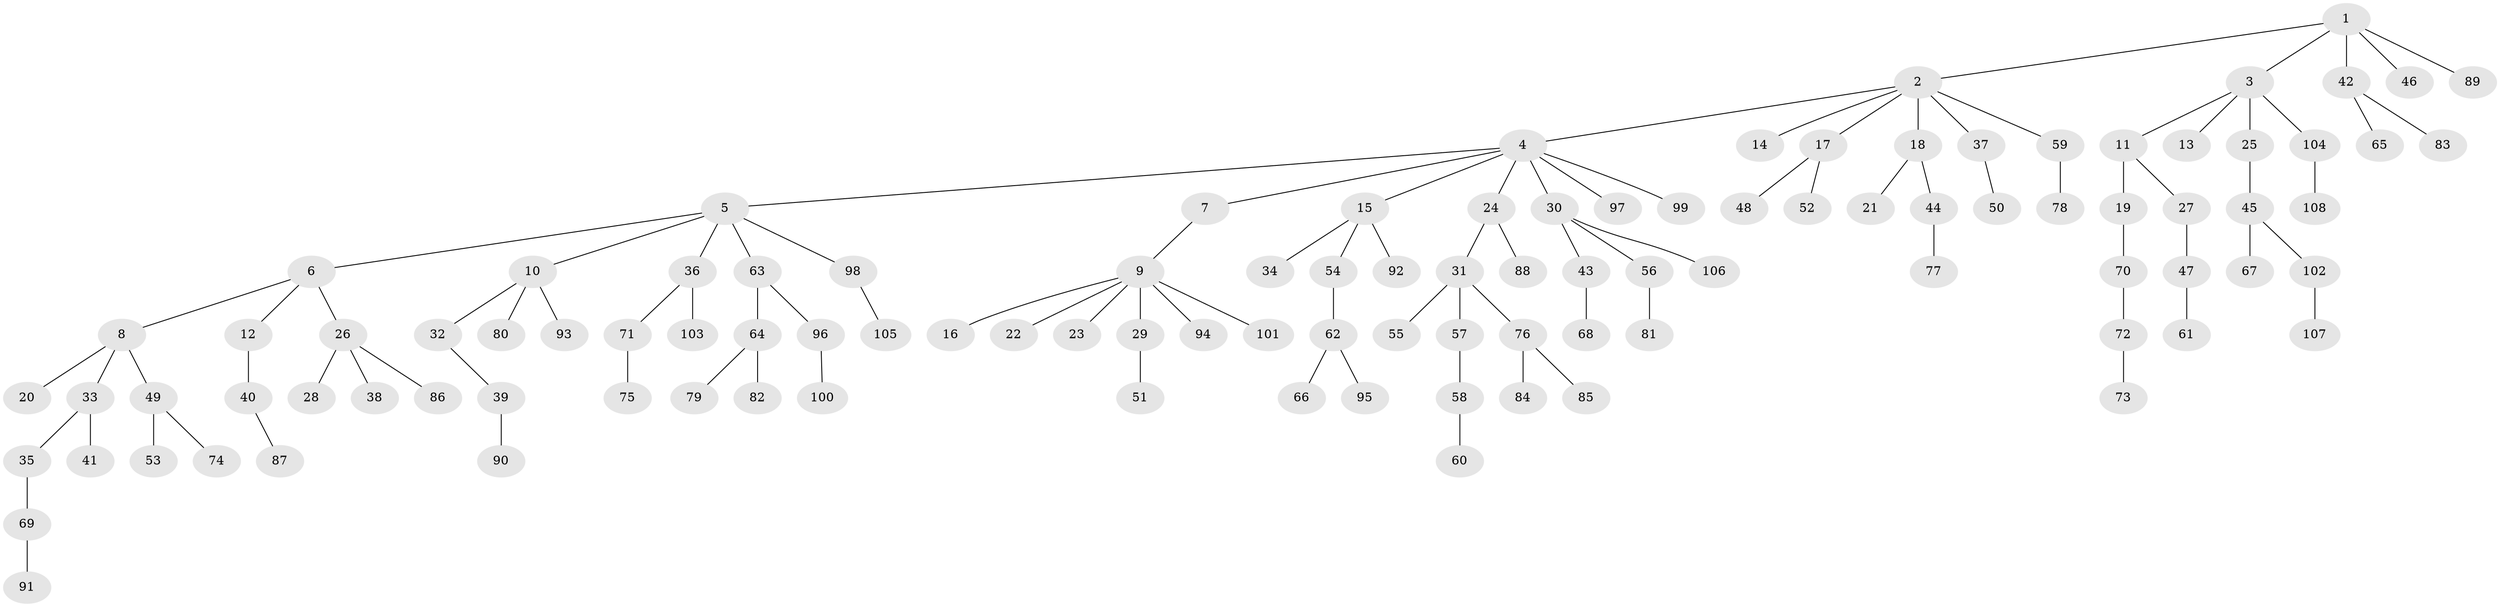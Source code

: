 // coarse degree distribution, {3: 0.12121212121212122, 5: 0.030303030303030304, 6: 0.06060606060606061, 2: 0.2727272727272727, 1: 0.5151515151515151}
// Generated by graph-tools (version 1.1) at 2025/52/03/04/25 22:52:04]
// undirected, 108 vertices, 107 edges
graph export_dot {
  node [color=gray90,style=filled];
  1;
  2;
  3;
  4;
  5;
  6;
  7;
  8;
  9;
  10;
  11;
  12;
  13;
  14;
  15;
  16;
  17;
  18;
  19;
  20;
  21;
  22;
  23;
  24;
  25;
  26;
  27;
  28;
  29;
  30;
  31;
  32;
  33;
  34;
  35;
  36;
  37;
  38;
  39;
  40;
  41;
  42;
  43;
  44;
  45;
  46;
  47;
  48;
  49;
  50;
  51;
  52;
  53;
  54;
  55;
  56;
  57;
  58;
  59;
  60;
  61;
  62;
  63;
  64;
  65;
  66;
  67;
  68;
  69;
  70;
  71;
  72;
  73;
  74;
  75;
  76;
  77;
  78;
  79;
  80;
  81;
  82;
  83;
  84;
  85;
  86;
  87;
  88;
  89;
  90;
  91;
  92;
  93;
  94;
  95;
  96;
  97;
  98;
  99;
  100;
  101;
  102;
  103;
  104;
  105;
  106;
  107;
  108;
  1 -- 2;
  1 -- 3;
  1 -- 42;
  1 -- 46;
  1 -- 89;
  2 -- 4;
  2 -- 14;
  2 -- 17;
  2 -- 18;
  2 -- 37;
  2 -- 59;
  3 -- 11;
  3 -- 13;
  3 -- 25;
  3 -- 104;
  4 -- 5;
  4 -- 7;
  4 -- 15;
  4 -- 24;
  4 -- 30;
  4 -- 97;
  4 -- 99;
  5 -- 6;
  5 -- 10;
  5 -- 36;
  5 -- 63;
  5 -- 98;
  6 -- 8;
  6 -- 12;
  6 -- 26;
  7 -- 9;
  8 -- 20;
  8 -- 33;
  8 -- 49;
  9 -- 16;
  9 -- 22;
  9 -- 23;
  9 -- 29;
  9 -- 94;
  9 -- 101;
  10 -- 32;
  10 -- 80;
  10 -- 93;
  11 -- 19;
  11 -- 27;
  12 -- 40;
  15 -- 34;
  15 -- 54;
  15 -- 92;
  17 -- 48;
  17 -- 52;
  18 -- 21;
  18 -- 44;
  19 -- 70;
  24 -- 31;
  24 -- 88;
  25 -- 45;
  26 -- 28;
  26 -- 38;
  26 -- 86;
  27 -- 47;
  29 -- 51;
  30 -- 43;
  30 -- 56;
  30 -- 106;
  31 -- 55;
  31 -- 57;
  31 -- 76;
  32 -- 39;
  33 -- 35;
  33 -- 41;
  35 -- 69;
  36 -- 71;
  36 -- 103;
  37 -- 50;
  39 -- 90;
  40 -- 87;
  42 -- 65;
  42 -- 83;
  43 -- 68;
  44 -- 77;
  45 -- 67;
  45 -- 102;
  47 -- 61;
  49 -- 53;
  49 -- 74;
  54 -- 62;
  56 -- 81;
  57 -- 58;
  58 -- 60;
  59 -- 78;
  62 -- 66;
  62 -- 95;
  63 -- 64;
  63 -- 96;
  64 -- 79;
  64 -- 82;
  69 -- 91;
  70 -- 72;
  71 -- 75;
  72 -- 73;
  76 -- 84;
  76 -- 85;
  96 -- 100;
  98 -- 105;
  102 -- 107;
  104 -- 108;
}
